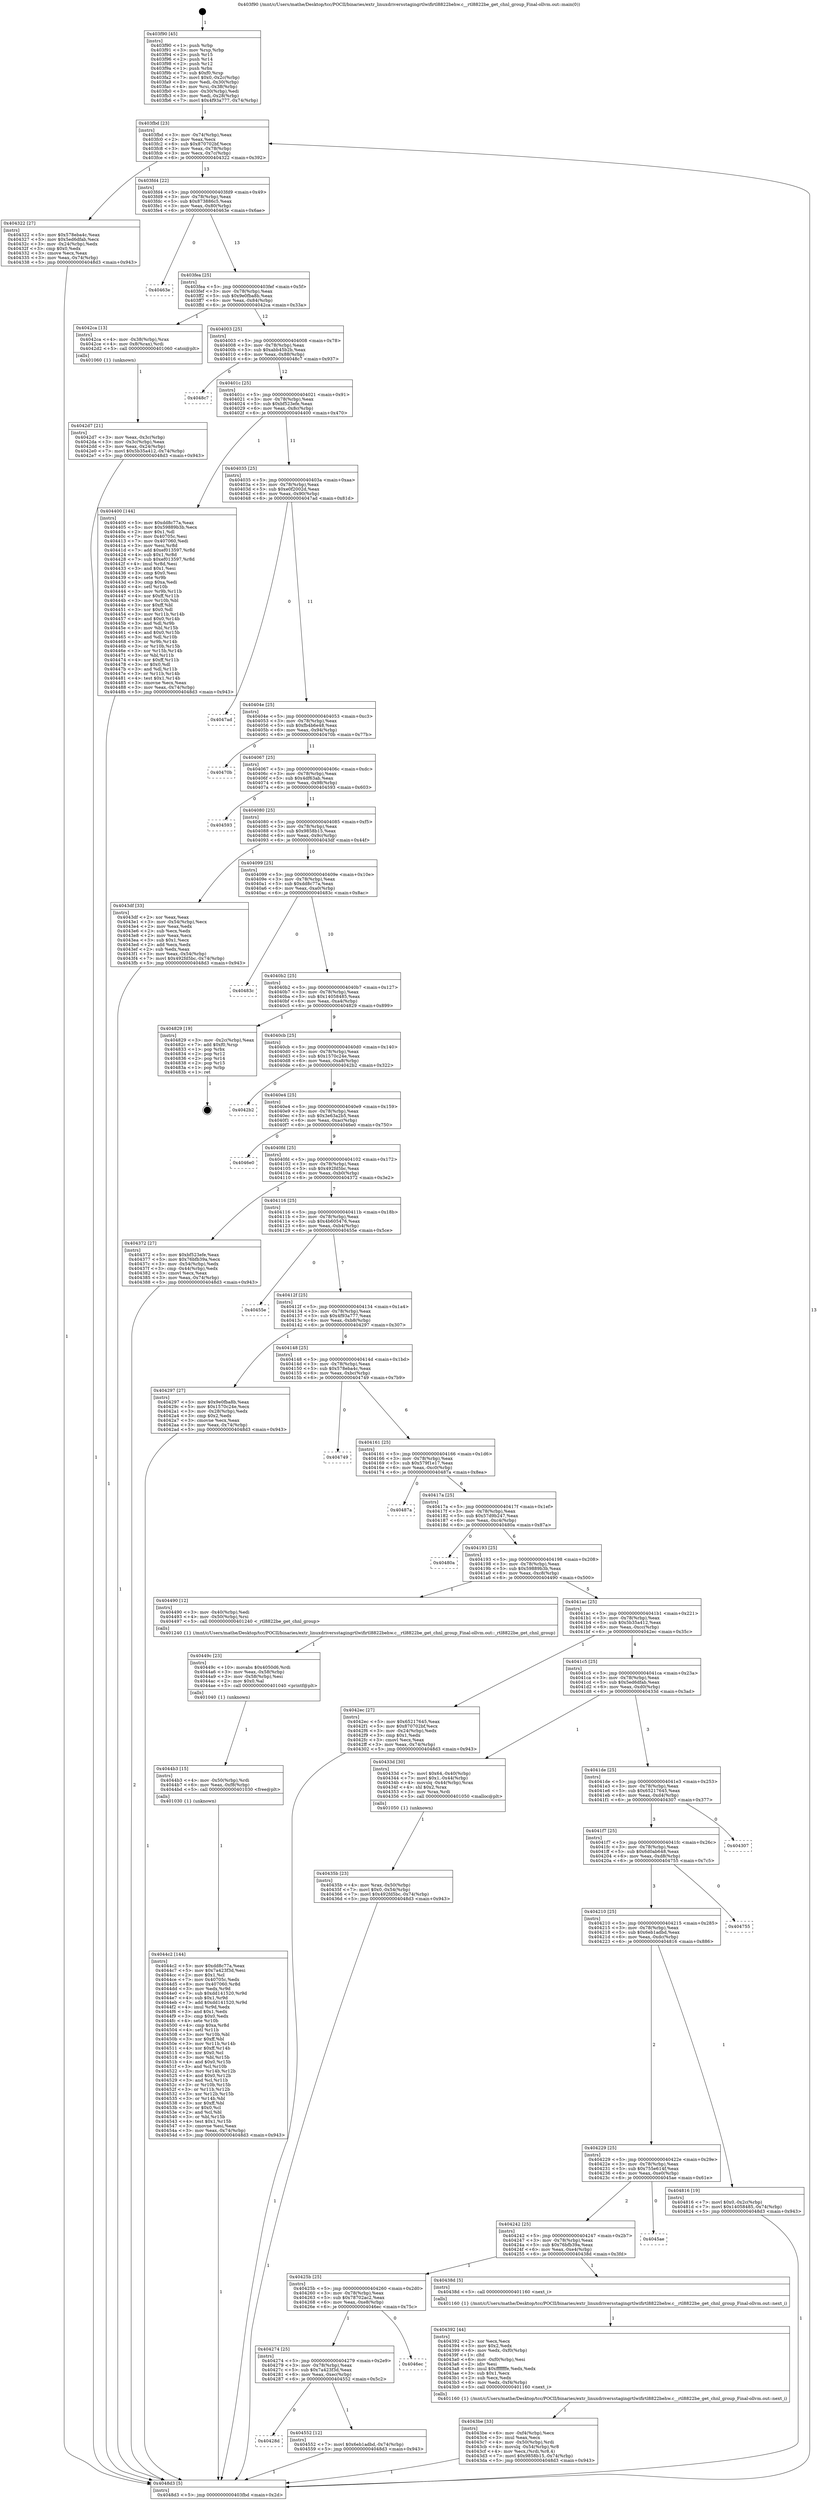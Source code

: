 digraph "0x403f90" {
  label = "0x403f90 (/mnt/c/Users/mathe/Desktop/tcc/POCII/binaries/extr_linuxdriversstagingrtlwifirtl8822behw.c__rtl8822be_get_chnl_group_Final-ollvm.out::main(0))"
  labelloc = "t"
  node[shape=record]

  Entry [label="",width=0.3,height=0.3,shape=circle,fillcolor=black,style=filled]
  "0x403fbd" [label="{
     0x403fbd [23]\l
     | [instrs]\l
     &nbsp;&nbsp;0x403fbd \<+3\>: mov -0x74(%rbp),%eax\l
     &nbsp;&nbsp;0x403fc0 \<+2\>: mov %eax,%ecx\l
     &nbsp;&nbsp;0x403fc2 \<+6\>: sub $0x870702bf,%ecx\l
     &nbsp;&nbsp;0x403fc8 \<+3\>: mov %eax,-0x78(%rbp)\l
     &nbsp;&nbsp;0x403fcb \<+3\>: mov %ecx,-0x7c(%rbp)\l
     &nbsp;&nbsp;0x403fce \<+6\>: je 0000000000404322 \<main+0x392\>\l
  }"]
  "0x404322" [label="{
     0x404322 [27]\l
     | [instrs]\l
     &nbsp;&nbsp;0x404322 \<+5\>: mov $0x578eba4c,%eax\l
     &nbsp;&nbsp;0x404327 \<+5\>: mov $0x5ed6dfab,%ecx\l
     &nbsp;&nbsp;0x40432c \<+3\>: mov -0x24(%rbp),%edx\l
     &nbsp;&nbsp;0x40432f \<+3\>: cmp $0x0,%edx\l
     &nbsp;&nbsp;0x404332 \<+3\>: cmove %ecx,%eax\l
     &nbsp;&nbsp;0x404335 \<+3\>: mov %eax,-0x74(%rbp)\l
     &nbsp;&nbsp;0x404338 \<+5\>: jmp 00000000004048d3 \<main+0x943\>\l
  }"]
  "0x403fd4" [label="{
     0x403fd4 [22]\l
     | [instrs]\l
     &nbsp;&nbsp;0x403fd4 \<+5\>: jmp 0000000000403fd9 \<main+0x49\>\l
     &nbsp;&nbsp;0x403fd9 \<+3\>: mov -0x78(%rbp),%eax\l
     &nbsp;&nbsp;0x403fdc \<+5\>: sub $0x873886c5,%eax\l
     &nbsp;&nbsp;0x403fe1 \<+3\>: mov %eax,-0x80(%rbp)\l
     &nbsp;&nbsp;0x403fe4 \<+6\>: je 000000000040463e \<main+0x6ae\>\l
  }"]
  Exit [label="",width=0.3,height=0.3,shape=circle,fillcolor=black,style=filled,peripheries=2]
  "0x40463e" [label="{
     0x40463e\l
  }", style=dashed]
  "0x403fea" [label="{
     0x403fea [25]\l
     | [instrs]\l
     &nbsp;&nbsp;0x403fea \<+5\>: jmp 0000000000403fef \<main+0x5f\>\l
     &nbsp;&nbsp;0x403fef \<+3\>: mov -0x78(%rbp),%eax\l
     &nbsp;&nbsp;0x403ff2 \<+5\>: sub $0x9e0fba8b,%eax\l
     &nbsp;&nbsp;0x403ff7 \<+6\>: mov %eax,-0x84(%rbp)\l
     &nbsp;&nbsp;0x403ffd \<+6\>: je 00000000004042ca \<main+0x33a\>\l
  }"]
  "0x40428d" [label="{
     0x40428d\l
  }", style=dashed]
  "0x4042ca" [label="{
     0x4042ca [13]\l
     | [instrs]\l
     &nbsp;&nbsp;0x4042ca \<+4\>: mov -0x38(%rbp),%rax\l
     &nbsp;&nbsp;0x4042ce \<+4\>: mov 0x8(%rax),%rdi\l
     &nbsp;&nbsp;0x4042d2 \<+5\>: call 0000000000401060 \<atoi@plt\>\l
     | [calls]\l
     &nbsp;&nbsp;0x401060 \{1\} (unknown)\l
  }"]
  "0x404003" [label="{
     0x404003 [25]\l
     | [instrs]\l
     &nbsp;&nbsp;0x404003 \<+5\>: jmp 0000000000404008 \<main+0x78\>\l
     &nbsp;&nbsp;0x404008 \<+3\>: mov -0x78(%rbp),%eax\l
     &nbsp;&nbsp;0x40400b \<+5\>: sub $0xabb45b2b,%eax\l
     &nbsp;&nbsp;0x404010 \<+6\>: mov %eax,-0x88(%rbp)\l
     &nbsp;&nbsp;0x404016 \<+6\>: je 00000000004048c7 \<main+0x937\>\l
  }"]
  "0x404552" [label="{
     0x404552 [12]\l
     | [instrs]\l
     &nbsp;&nbsp;0x404552 \<+7\>: movl $0x6eb1adbd,-0x74(%rbp)\l
     &nbsp;&nbsp;0x404559 \<+5\>: jmp 00000000004048d3 \<main+0x943\>\l
  }"]
  "0x4048c7" [label="{
     0x4048c7\l
  }", style=dashed]
  "0x40401c" [label="{
     0x40401c [25]\l
     | [instrs]\l
     &nbsp;&nbsp;0x40401c \<+5\>: jmp 0000000000404021 \<main+0x91\>\l
     &nbsp;&nbsp;0x404021 \<+3\>: mov -0x78(%rbp),%eax\l
     &nbsp;&nbsp;0x404024 \<+5\>: sub $0xbf523efe,%eax\l
     &nbsp;&nbsp;0x404029 \<+6\>: mov %eax,-0x8c(%rbp)\l
     &nbsp;&nbsp;0x40402f \<+6\>: je 0000000000404400 \<main+0x470\>\l
  }"]
  "0x404274" [label="{
     0x404274 [25]\l
     | [instrs]\l
     &nbsp;&nbsp;0x404274 \<+5\>: jmp 0000000000404279 \<main+0x2e9\>\l
     &nbsp;&nbsp;0x404279 \<+3\>: mov -0x78(%rbp),%eax\l
     &nbsp;&nbsp;0x40427c \<+5\>: sub $0x7a423f3d,%eax\l
     &nbsp;&nbsp;0x404281 \<+6\>: mov %eax,-0xec(%rbp)\l
     &nbsp;&nbsp;0x404287 \<+6\>: je 0000000000404552 \<main+0x5c2\>\l
  }"]
  "0x404400" [label="{
     0x404400 [144]\l
     | [instrs]\l
     &nbsp;&nbsp;0x404400 \<+5\>: mov $0xdd8c77a,%eax\l
     &nbsp;&nbsp;0x404405 \<+5\>: mov $0x59889b3b,%ecx\l
     &nbsp;&nbsp;0x40440a \<+2\>: mov $0x1,%dl\l
     &nbsp;&nbsp;0x40440c \<+7\>: mov 0x40705c,%esi\l
     &nbsp;&nbsp;0x404413 \<+7\>: mov 0x407060,%edi\l
     &nbsp;&nbsp;0x40441a \<+3\>: mov %esi,%r8d\l
     &nbsp;&nbsp;0x40441d \<+7\>: add $0xef013597,%r8d\l
     &nbsp;&nbsp;0x404424 \<+4\>: sub $0x1,%r8d\l
     &nbsp;&nbsp;0x404428 \<+7\>: sub $0xef013597,%r8d\l
     &nbsp;&nbsp;0x40442f \<+4\>: imul %r8d,%esi\l
     &nbsp;&nbsp;0x404433 \<+3\>: and $0x1,%esi\l
     &nbsp;&nbsp;0x404436 \<+3\>: cmp $0x0,%esi\l
     &nbsp;&nbsp;0x404439 \<+4\>: sete %r9b\l
     &nbsp;&nbsp;0x40443d \<+3\>: cmp $0xa,%edi\l
     &nbsp;&nbsp;0x404440 \<+4\>: setl %r10b\l
     &nbsp;&nbsp;0x404444 \<+3\>: mov %r9b,%r11b\l
     &nbsp;&nbsp;0x404447 \<+4\>: xor $0xff,%r11b\l
     &nbsp;&nbsp;0x40444b \<+3\>: mov %r10b,%bl\l
     &nbsp;&nbsp;0x40444e \<+3\>: xor $0xff,%bl\l
     &nbsp;&nbsp;0x404451 \<+3\>: xor $0x0,%dl\l
     &nbsp;&nbsp;0x404454 \<+3\>: mov %r11b,%r14b\l
     &nbsp;&nbsp;0x404457 \<+4\>: and $0x0,%r14b\l
     &nbsp;&nbsp;0x40445b \<+3\>: and %dl,%r9b\l
     &nbsp;&nbsp;0x40445e \<+3\>: mov %bl,%r15b\l
     &nbsp;&nbsp;0x404461 \<+4\>: and $0x0,%r15b\l
     &nbsp;&nbsp;0x404465 \<+3\>: and %dl,%r10b\l
     &nbsp;&nbsp;0x404468 \<+3\>: or %r9b,%r14b\l
     &nbsp;&nbsp;0x40446b \<+3\>: or %r10b,%r15b\l
     &nbsp;&nbsp;0x40446e \<+3\>: xor %r15b,%r14b\l
     &nbsp;&nbsp;0x404471 \<+3\>: or %bl,%r11b\l
     &nbsp;&nbsp;0x404474 \<+4\>: xor $0xff,%r11b\l
     &nbsp;&nbsp;0x404478 \<+3\>: or $0x0,%dl\l
     &nbsp;&nbsp;0x40447b \<+3\>: and %dl,%r11b\l
     &nbsp;&nbsp;0x40447e \<+3\>: or %r11b,%r14b\l
     &nbsp;&nbsp;0x404481 \<+4\>: test $0x1,%r14b\l
     &nbsp;&nbsp;0x404485 \<+3\>: cmovne %ecx,%eax\l
     &nbsp;&nbsp;0x404488 \<+3\>: mov %eax,-0x74(%rbp)\l
     &nbsp;&nbsp;0x40448b \<+5\>: jmp 00000000004048d3 \<main+0x943\>\l
  }"]
  "0x404035" [label="{
     0x404035 [25]\l
     | [instrs]\l
     &nbsp;&nbsp;0x404035 \<+5\>: jmp 000000000040403a \<main+0xaa\>\l
     &nbsp;&nbsp;0x40403a \<+3\>: mov -0x78(%rbp),%eax\l
     &nbsp;&nbsp;0x40403d \<+5\>: sub $0xe0f2002d,%eax\l
     &nbsp;&nbsp;0x404042 \<+6\>: mov %eax,-0x90(%rbp)\l
     &nbsp;&nbsp;0x404048 \<+6\>: je 00000000004047ad \<main+0x81d\>\l
  }"]
  "0x4046ec" [label="{
     0x4046ec\l
  }", style=dashed]
  "0x4047ad" [label="{
     0x4047ad\l
  }", style=dashed]
  "0x40404e" [label="{
     0x40404e [25]\l
     | [instrs]\l
     &nbsp;&nbsp;0x40404e \<+5\>: jmp 0000000000404053 \<main+0xc3\>\l
     &nbsp;&nbsp;0x404053 \<+3\>: mov -0x78(%rbp),%eax\l
     &nbsp;&nbsp;0x404056 \<+5\>: sub $0xfb4b6e48,%eax\l
     &nbsp;&nbsp;0x40405b \<+6\>: mov %eax,-0x94(%rbp)\l
     &nbsp;&nbsp;0x404061 \<+6\>: je 000000000040470b \<main+0x77b\>\l
  }"]
  "0x4044c2" [label="{
     0x4044c2 [144]\l
     | [instrs]\l
     &nbsp;&nbsp;0x4044c2 \<+5\>: mov $0xdd8c77a,%eax\l
     &nbsp;&nbsp;0x4044c7 \<+5\>: mov $0x7a423f3d,%esi\l
     &nbsp;&nbsp;0x4044cc \<+2\>: mov $0x1,%cl\l
     &nbsp;&nbsp;0x4044ce \<+7\>: mov 0x40705c,%edx\l
     &nbsp;&nbsp;0x4044d5 \<+8\>: mov 0x407060,%r8d\l
     &nbsp;&nbsp;0x4044dd \<+3\>: mov %edx,%r9d\l
     &nbsp;&nbsp;0x4044e0 \<+7\>: sub $0xdd141520,%r9d\l
     &nbsp;&nbsp;0x4044e7 \<+4\>: sub $0x1,%r9d\l
     &nbsp;&nbsp;0x4044eb \<+7\>: add $0xdd141520,%r9d\l
     &nbsp;&nbsp;0x4044f2 \<+4\>: imul %r9d,%edx\l
     &nbsp;&nbsp;0x4044f6 \<+3\>: and $0x1,%edx\l
     &nbsp;&nbsp;0x4044f9 \<+3\>: cmp $0x0,%edx\l
     &nbsp;&nbsp;0x4044fc \<+4\>: sete %r10b\l
     &nbsp;&nbsp;0x404500 \<+4\>: cmp $0xa,%r8d\l
     &nbsp;&nbsp;0x404504 \<+4\>: setl %r11b\l
     &nbsp;&nbsp;0x404508 \<+3\>: mov %r10b,%bl\l
     &nbsp;&nbsp;0x40450b \<+3\>: xor $0xff,%bl\l
     &nbsp;&nbsp;0x40450e \<+3\>: mov %r11b,%r14b\l
     &nbsp;&nbsp;0x404511 \<+4\>: xor $0xff,%r14b\l
     &nbsp;&nbsp;0x404515 \<+3\>: xor $0x0,%cl\l
     &nbsp;&nbsp;0x404518 \<+3\>: mov %bl,%r15b\l
     &nbsp;&nbsp;0x40451b \<+4\>: and $0x0,%r15b\l
     &nbsp;&nbsp;0x40451f \<+3\>: and %cl,%r10b\l
     &nbsp;&nbsp;0x404522 \<+3\>: mov %r14b,%r12b\l
     &nbsp;&nbsp;0x404525 \<+4\>: and $0x0,%r12b\l
     &nbsp;&nbsp;0x404529 \<+3\>: and %cl,%r11b\l
     &nbsp;&nbsp;0x40452c \<+3\>: or %r10b,%r15b\l
     &nbsp;&nbsp;0x40452f \<+3\>: or %r11b,%r12b\l
     &nbsp;&nbsp;0x404532 \<+3\>: xor %r12b,%r15b\l
     &nbsp;&nbsp;0x404535 \<+3\>: or %r14b,%bl\l
     &nbsp;&nbsp;0x404538 \<+3\>: xor $0xff,%bl\l
     &nbsp;&nbsp;0x40453b \<+3\>: or $0x0,%cl\l
     &nbsp;&nbsp;0x40453e \<+2\>: and %cl,%bl\l
     &nbsp;&nbsp;0x404540 \<+3\>: or %bl,%r15b\l
     &nbsp;&nbsp;0x404543 \<+4\>: test $0x1,%r15b\l
     &nbsp;&nbsp;0x404547 \<+3\>: cmovne %esi,%eax\l
     &nbsp;&nbsp;0x40454a \<+3\>: mov %eax,-0x74(%rbp)\l
     &nbsp;&nbsp;0x40454d \<+5\>: jmp 00000000004048d3 \<main+0x943\>\l
  }"]
  "0x40470b" [label="{
     0x40470b\l
  }", style=dashed]
  "0x404067" [label="{
     0x404067 [25]\l
     | [instrs]\l
     &nbsp;&nbsp;0x404067 \<+5\>: jmp 000000000040406c \<main+0xdc\>\l
     &nbsp;&nbsp;0x40406c \<+3\>: mov -0x78(%rbp),%eax\l
     &nbsp;&nbsp;0x40406f \<+5\>: sub $0x4df63ab,%eax\l
     &nbsp;&nbsp;0x404074 \<+6\>: mov %eax,-0x98(%rbp)\l
     &nbsp;&nbsp;0x40407a \<+6\>: je 0000000000404593 \<main+0x603\>\l
  }"]
  "0x4044b3" [label="{
     0x4044b3 [15]\l
     | [instrs]\l
     &nbsp;&nbsp;0x4044b3 \<+4\>: mov -0x50(%rbp),%rdi\l
     &nbsp;&nbsp;0x4044b7 \<+6\>: mov %eax,-0xf8(%rbp)\l
     &nbsp;&nbsp;0x4044bd \<+5\>: call 0000000000401030 \<free@plt\>\l
     | [calls]\l
     &nbsp;&nbsp;0x401030 \{1\} (unknown)\l
  }"]
  "0x404593" [label="{
     0x404593\l
  }", style=dashed]
  "0x404080" [label="{
     0x404080 [25]\l
     | [instrs]\l
     &nbsp;&nbsp;0x404080 \<+5\>: jmp 0000000000404085 \<main+0xf5\>\l
     &nbsp;&nbsp;0x404085 \<+3\>: mov -0x78(%rbp),%eax\l
     &nbsp;&nbsp;0x404088 \<+5\>: sub $0x9858b15,%eax\l
     &nbsp;&nbsp;0x40408d \<+6\>: mov %eax,-0x9c(%rbp)\l
     &nbsp;&nbsp;0x404093 \<+6\>: je 00000000004043df \<main+0x44f\>\l
  }"]
  "0x40449c" [label="{
     0x40449c [23]\l
     | [instrs]\l
     &nbsp;&nbsp;0x40449c \<+10\>: movabs $0x4050d6,%rdi\l
     &nbsp;&nbsp;0x4044a6 \<+3\>: mov %eax,-0x58(%rbp)\l
     &nbsp;&nbsp;0x4044a9 \<+3\>: mov -0x58(%rbp),%esi\l
     &nbsp;&nbsp;0x4044ac \<+2\>: mov $0x0,%al\l
     &nbsp;&nbsp;0x4044ae \<+5\>: call 0000000000401040 \<printf@plt\>\l
     | [calls]\l
     &nbsp;&nbsp;0x401040 \{1\} (unknown)\l
  }"]
  "0x4043df" [label="{
     0x4043df [33]\l
     | [instrs]\l
     &nbsp;&nbsp;0x4043df \<+2\>: xor %eax,%eax\l
     &nbsp;&nbsp;0x4043e1 \<+3\>: mov -0x54(%rbp),%ecx\l
     &nbsp;&nbsp;0x4043e4 \<+2\>: mov %eax,%edx\l
     &nbsp;&nbsp;0x4043e6 \<+2\>: sub %ecx,%edx\l
     &nbsp;&nbsp;0x4043e8 \<+2\>: mov %eax,%ecx\l
     &nbsp;&nbsp;0x4043ea \<+3\>: sub $0x1,%ecx\l
     &nbsp;&nbsp;0x4043ed \<+2\>: add %ecx,%edx\l
     &nbsp;&nbsp;0x4043ef \<+2\>: sub %edx,%eax\l
     &nbsp;&nbsp;0x4043f1 \<+3\>: mov %eax,-0x54(%rbp)\l
     &nbsp;&nbsp;0x4043f4 \<+7\>: movl $0x492fd5bc,-0x74(%rbp)\l
     &nbsp;&nbsp;0x4043fb \<+5\>: jmp 00000000004048d3 \<main+0x943\>\l
  }"]
  "0x404099" [label="{
     0x404099 [25]\l
     | [instrs]\l
     &nbsp;&nbsp;0x404099 \<+5\>: jmp 000000000040409e \<main+0x10e\>\l
     &nbsp;&nbsp;0x40409e \<+3\>: mov -0x78(%rbp),%eax\l
     &nbsp;&nbsp;0x4040a1 \<+5\>: sub $0xdd8c77a,%eax\l
     &nbsp;&nbsp;0x4040a6 \<+6\>: mov %eax,-0xa0(%rbp)\l
     &nbsp;&nbsp;0x4040ac \<+6\>: je 000000000040483c \<main+0x8ac\>\l
  }"]
  "0x4043be" [label="{
     0x4043be [33]\l
     | [instrs]\l
     &nbsp;&nbsp;0x4043be \<+6\>: mov -0xf4(%rbp),%ecx\l
     &nbsp;&nbsp;0x4043c4 \<+3\>: imul %eax,%ecx\l
     &nbsp;&nbsp;0x4043c7 \<+4\>: mov -0x50(%rbp),%rdi\l
     &nbsp;&nbsp;0x4043cb \<+4\>: movslq -0x54(%rbp),%r8\l
     &nbsp;&nbsp;0x4043cf \<+4\>: mov %ecx,(%rdi,%r8,4)\l
     &nbsp;&nbsp;0x4043d3 \<+7\>: movl $0x9858b15,-0x74(%rbp)\l
     &nbsp;&nbsp;0x4043da \<+5\>: jmp 00000000004048d3 \<main+0x943\>\l
  }"]
  "0x40483c" [label="{
     0x40483c\l
  }", style=dashed]
  "0x4040b2" [label="{
     0x4040b2 [25]\l
     | [instrs]\l
     &nbsp;&nbsp;0x4040b2 \<+5\>: jmp 00000000004040b7 \<main+0x127\>\l
     &nbsp;&nbsp;0x4040b7 \<+3\>: mov -0x78(%rbp),%eax\l
     &nbsp;&nbsp;0x4040ba \<+5\>: sub $0x14058485,%eax\l
     &nbsp;&nbsp;0x4040bf \<+6\>: mov %eax,-0xa4(%rbp)\l
     &nbsp;&nbsp;0x4040c5 \<+6\>: je 0000000000404829 \<main+0x899\>\l
  }"]
  "0x404392" [label="{
     0x404392 [44]\l
     | [instrs]\l
     &nbsp;&nbsp;0x404392 \<+2\>: xor %ecx,%ecx\l
     &nbsp;&nbsp;0x404394 \<+5\>: mov $0x2,%edx\l
     &nbsp;&nbsp;0x404399 \<+6\>: mov %edx,-0xf0(%rbp)\l
     &nbsp;&nbsp;0x40439f \<+1\>: cltd\l
     &nbsp;&nbsp;0x4043a0 \<+6\>: mov -0xf0(%rbp),%esi\l
     &nbsp;&nbsp;0x4043a6 \<+2\>: idiv %esi\l
     &nbsp;&nbsp;0x4043a8 \<+6\>: imul $0xfffffffe,%edx,%edx\l
     &nbsp;&nbsp;0x4043ae \<+3\>: sub $0x1,%ecx\l
     &nbsp;&nbsp;0x4043b1 \<+2\>: sub %ecx,%edx\l
     &nbsp;&nbsp;0x4043b3 \<+6\>: mov %edx,-0xf4(%rbp)\l
     &nbsp;&nbsp;0x4043b9 \<+5\>: call 0000000000401160 \<next_i\>\l
     | [calls]\l
     &nbsp;&nbsp;0x401160 \{1\} (/mnt/c/Users/mathe/Desktop/tcc/POCII/binaries/extr_linuxdriversstagingrtlwifirtl8822behw.c__rtl8822be_get_chnl_group_Final-ollvm.out::next_i)\l
  }"]
  "0x404829" [label="{
     0x404829 [19]\l
     | [instrs]\l
     &nbsp;&nbsp;0x404829 \<+3\>: mov -0x2c(%rbp),%eax\l
     &nbsp;&nbsp;0x40482c \<+7\>: add $0xf0,%rsp\l
     &nbsp;&nbsp;0x404833 \<+1\>: pop %rbx\l
     &nbsp;&nbsp;0x404834 \<+2\>: pop %r12\l
     &nbsp;&nbsp;0x404836 \<+2\>: pop %r14\l
     &nbsp;&nbsp;0x404838 \<+2\>: pop %r15\l
     &nbsp;&nbsp;0x40483a \<+1\>: pop %rbp\l
     &nbsp;&nbsp;0x40483b \<+1\>: ret\l
  }"]
  "0x4040cb" [label="{
     0x4040cb [25]\l
     | [instrs]\l
     &nbsp;&nbsp;0x4040cb \<+5\>: jmp 00000000004040d0 \<main+0x140\>\l
     &nbsp;&nbsp;0x4040d0 \<+3\>: mov -0x78(%rbp),%eax\l
     &nbsp;&nbsp;0x4040d3 \<+5\>: sub $0x1570c24e,%eax\l
     &nbsp;&nbsp;0x4040d8 \<+6\>: mov %eax,-0xa8(%rbp)\l
     &nbsp;&nbsp;0x4040de \<+6\>: je 00000000004042b2 \<main+0x322\>\l
  }"]
  "0x40425b" [label="{
     0x40425b [25]\l
     | [instrs]\l
     &nbsp;&nbsp;0x40425b \<+5\>: jmp 0000000000404260 \<main+0x2d0\>\l
     &nbsp;&nbsp;0x404260 \<+3\>: mov -0x78(%rbp),%eax\l
     &nbsp;&nbsp;0x404263 \<+5\>: sub $0x78702ac2,%eax\l
     &nbsp;&nbsp;0x404268 \<+6\>: mov %eax,-0xe8(%rbp)\l
     &nbsp;&nbsp;0x40426e \<+6\>: je 00000000004046ec \<main+0x75c\>\l
  }"]
  "0x4042b2" [label="{
     0x4042b2\l
  }", style=dashed]
  "0x4040e4" [label="{
     0x4040e4 [25]\l
     | [instrs]\l
     &nbsp;&nbsp;0x4040e4 \<+5\>: jmp 00000000004040e9 \<main+0x159\>\l
     &nbsp;&nbsp;0x4040e9 \<+3\>: mov -0x78(%rbp),%eax\l
     &nbsp;&nbsp;0x4040ec \<+5\>: sub $0x3e63a2b5,%eax\l
     &nbsp;&nbsp;0x4040f1 \<+6\>: mov %eax,-0xac(%rbp)\l
     &nbsp;&nbsp;0x4040f7 \<+6\>: je 00000000004046e0 \<main+0x750\>\l
  }"]
  "0x40438d" [label="{
     0x40438d [5]\l
     | [instrs]\l
     &nbsp;&nbsp;0x40438d \<+5\>: call 0000000000401160 \<next_i\>\l
     | [calls]\l
     &nbsp;&nbsp;0x401160 \{1\} (/mnt/c/Users/mathe/Desktop/tcc/POCII/binaries/extr_linuxdriversstagingrtlwifirtl8822behw.c__rtl8822be_get_chnl_group_Final-ollvm.out::next_i)\l
  }"]
  "0x4046e0" [label="{
     0x4046e0\l
  }", style=dashed]
  "0x4040fd" [label="{
     0x4040fd [25]\l
     | [instrs]\l
     &nbsp;&nbsp;0x4040fd \<+5\>: jmp 0000000000404102 \<main+0x172\>\l
     &nbsp;&nbsp;0x404102 \<+3\>: mov -0x78(%rbp),%eax\l
     &nbsp;&nbsp;0x404105 \<+5\>: sub $0x492fd5bc,%eax\l
     &nbsp;&nbsp;0x40410a \<+6\>: mov %eax,-0xb0(%rbp)\l
     &nbsp;&nbsp;0x404110 \<+6\>: je 0000000000404372 \<main+0x3e2\>\l
  }"]
  "0x404242" [label="{
     0x404242 [25]\l
     | [instrs]\l
     &nbsp;&nbsp;0x404242 \<+5\>: jmp 0000000000404247 \<main+0x2b7\>\l
     &nbsp;&nbsp;0x404247 \<+3\>: mov -0x78(%rbp),%eax\l
     &nbsp;&nbsp;0x40424a \<+5\>: sub $0x76bfb39a,%eax\l
     &nbsp;&nbsp;0x40424f \<+6\>: mov %eax,-0xe4(%rbp)\l
     &nbsp;&nbsp;0x404255 \<+6\>: je 000000000040438d \<main+0x3fd\>\l
  }"]
  "0x404372" [label="{
     0x404372 [27]\l
     | [instrs]\l
     &nbsp;&nbsp;0x404372 \<+5\>: mov $0xbf523efe,%eax\l
     &nbsp;&nbsp;0x404377 \<+5\>: mov $0x76bfb39a,%ecx\l
     &nbsp;&nbsp;0x40437c \<+3\>: mov -0x54(%rbp),%edx\l
     &nbsp;&nbsp;0x40437f \<+3\>: cmp -0x44(%rbp),%edx\l
     &nbsp;&nbsp;0x404382 \<+3\>: cmovl %ecx,%eax\l
     &nbsp;&nbsp;0x404385 \<+3\>: mov %eax,-0x74(%rbp)\l
     &nbsp;&nbsp;0x404388 \<+5\>: jmp 00000000004048d3 \<main+0x943\>\l
  }"]
  "0x404116" [label="{
     0x404116 [25]\l
     | [instrs]\l
     &nbsp;&nbsp;0x404116 \<+5\>: jmp 000000000040411b \<main+0x18b\>\l
     &nbsp;&nbsp;0x40411b \<+3\>: mov -0x78(%rbp),%eax\l
     &nbsp;&nbsp;0x40411e \<+5\>: sub $0x4b605476,%eax\l
     &nbsp;&nbsp;0x404123 \<+6\>: mov %eax,-0xb4(%rbp)\l
     &nbsp;&nbsp;0x404129 \<+6\>: je 000000000040455e \<main+0x5ce\>\l
  }"]
  "0x4045ae" [label="{
     0x4045ae\l
  }", style=dashed]
  "0x40455e" [label="{
     0x40455e\l
  }", style=dashed]
  "0x40412f" [label="{
     0x40412f [25]\l
     | [instrs]\l
     &nbsp;&nbsp;0x40412f \<+5\>: jmp 0000000000404134 \<main+0x1a4\>\l
     &nbsp;&nbsp;0x404134 \<+3\>: mov -0x78(%rbp),%eax\l
     &nbsp;&nbsp;0x404137 \<+5\>: sub $0x4f93a777,%eax\l
     &nbsp;&nbsp;0x40413c \<+6\>: mov %eax,-0xb8(%rbp)\l
     &nbsp;&nbsp;0x404142 \<+6\>: je 0000000000404297 \<main+0x307\>\l
  }"]
  "0x404229" [label="{
     0x404229 [25]\l
     | [instrs]\l
     &nbsp;&nbsp;0x404229 \<+5\>: jmp 000000000040422e \<main+0x29e\>\l
     &nbsp;&nbsp;0x40422e \<+3\>: mov -0x78(%rbp),%eax\l
     &nbsp;&nbsp;0x404231 \<+5\>: sub $0x755e614f,%eax\l
     &nbsp;&nbsp;0x404236 \<+6\>: mov %eax,-0xe0(%rbp)\l
     &nbsp;&nbsp;0x40423c \<+6\>: je 00000000004045ae \<main+0x61e\>\l
  }"]
  "0x404297" [label="{
     0x404297 [27]\l
     | [instrs]\l
     &nbsp;&nbsp;0x404297 \<+5\>: mov $0x9e0fba8b,%eax\l
     &nbsp;&nbsp;0x40429c \<+5\>: mov $0x1570c24e,%ecx\l
     &nbsp;&nbsp;0x4042a1 \<+3\>: mov -0x28(%rbp),%edx\l
     &nbsp;&nbsp;0x4042a4 \<+3\>: cmp $0x2,%edx\l
     &nbsp;&nbsp;0x4042a7 \<+3\>: cmovne %ecx,%eax\l
     &nbsp;&nbsp;0x4042aa \<+3\>: mov %eax,-0x74(%rbp)\l
     &nbsp;&nbsp;0x4042ad \<+5\>: jmp 00000000004048d3 \<main+0x943\>\l
  }"]
  "0x404148" [label="{
     0x404148 [25]\l
     | [instrs]\l
     &nbsp;&nbsp;0x404148 \<+5\>: jmp 000000000040414d \<main+0x1bd\>\l
     &nbsp;&nbsp;0x40414d \<+3\>: mov -0x78(%rbp),%eax\l
     &nbsp;&nbsp;0x404150 \<+5\>: sub $0x578eba4c,%eax\l
     &nbsp;&nbsp;0x404155 \<+6\>: mov %eax,-0xbc(%rbp)\l
     &nbsp;&nbsp;0x40415b \<+6\>: je 0000000000404749 \<main+0x7b9\>\l
  }"]
  "0x4048d3" [label="{
     0x4048d3 [5]\l
     | [instrs]\l
     &nbsp;&nbsp;0x4048d3 \<+5\>: jmp 0000000000403fbd \<main+0x2d\>\l
  }"]
  "0x403f90" [label="{
     0x403f90 [45]\l
     | [instrs]\l
     &nbsp;&nbsp;0x403f90 \<+1\>: push %rbp\l
     &nbsp;&nbsp;0x403f91 \<+3\>: mov %rsp,%rbp\l
     &nbsp;&nbsp;0x403f94 \<+2\>: push %r15\l
     &nbsp;&nbsp;0x403f96 \<+2\>: push %r14\l
     &nbsp;&nbsp;0x403f98 \<+2\>: push %r12\l
     &nbsp;&nbsp;0x403f9a \<+1\>: push %rbx\l
     &nbsp;&nbsp;0x403f9b \<+7\>: sub $0xf0,%rsp\l
     &nbsp;&nbsp;0x403fa2 \<+7\>: movl $0x0,-0x2c(%rbp)\l
     &nbsp;&nbsp;0x403fa9 \<+3\>: mov %edi,-0x30(%rbp)\l
     &nbsp;&nbsp;0x403fac \<+4\>: mov %rsi,-0x38(%rbp)\l
     &nbsp;&nbsp;0x403fb0 \<+3\>: mov -0x30(%rbp),%edi\l
     &nbsp;&nbsp;0x403fb3 \<+3\>: mov %edi,-0x28(%rbp)\l
     &nbsp;&nbsp;0x403fb6 \<+7\>: movl $0x4f93a777,-0x74(%rbp)\l
  }"]
  "0x4042d7" [label="{
     0x4042d7 [21]\l
     | [instrs]\l
     &nbsp;&nbsp;0x4042d7 \<+3\>: mov %eax,-0x3c(%rbp)\l
     &nbsp;&nbsp;0x4042da \<+3\>: mov -0x3c(%rbp),%eax\l
     &nbsp;&nbsp;0x4042dd \<+3\>: mov %eax,-0x24(%rbp)\l
     &nbsp;&nbsp;0x4042e0 \<+7\>: movl $0x5b35a412,-0x74(%rbp)\l
     &nbsp;&nbsp;0x4042e7 \<+5\>: jmp 00000000004048d3 \<main+0x943\>\l
  }"]
  "0x404816" [label="{
     0x404816 [19]\l
     | [instrs]\l
     &nbsp;&nbsp;0x404816 \<+7\>: movl $0x0,-0x2c(%rbp)\l
     &nbsp;&nbsp;0x40481d \<+7\>: movl $0x14058485,-0x74(%rbp)\l
     &nbsp;&nbsp;0x404824 \<+5\>: jmp 00000000004048d3 \<main+0x943\>\l
  }"]
  "0x404749" [label="{
     0x404749\l
  }", style=dashed]
  "0x404161" [label="{
     0x404161 [25]\l
     | [instrs]\l
     &nbsp;&nbsp;0x404161 \<+5\>: jmp 0000000000404166 \<main+0x1d6\>\l
     &nbsp;&nbsp;0x404166 \<+3\>: mov -0x78(%rbp),%eax\l
     &nbsp;&nbsp;0x404169 \<+5\>: sub $0x579f1e17,%eax\l
     &nbsp;&nbsp;0x40416e \<+6\>: mov %eax,-0xc0(%rbp)\l
     &nbsp;&nbsp;0x404174 \<+6\>: je 000000000040487a \<main+0x8ea\>\l
  }"]
  "0x404210" [label="{
     0x404210 [25]\l
     | [instrs]\l
     &nbsp;&nbsp;0x404210 \<+5\>: jmp 0000000000404215 \<main+0x285\>\l
     &nbsp;&nbsp;0x404215 \<+3\>: mov -0x78(%rbp),%eax\l
     &nbsp;&nbsp;0x404218 \<+5\>: sub $0x6eb1adbd,%eax\l
     &nbsp;&nbsp;0x40421d \<+6\>: mov %eax,-0xdc(%rbp)\l
     &nbsp;&nbsp;0x404223 \<+6\>: je 0000000000404816 \<main+0x886\>\l
  }"]
  "0x40487a" [label="{
     0x40487a\l
  }", style=dashed]
  "0x40417a" [label="{
     0x40417a [25]\l
     | [instrs]\l
     &nbsp;&nbsp;0x40417a \<+5\>: jmp 000000000040417f \<main+0x1ef\>\l
     &nbsp;&nbsp;0x40417f \<+3\>: mov -0x78(%rbp),%eax\l
     &nbsp;&nbsp;0x404182 \<+5\>: sub $0x57d9b247,%eax\l
     &nbsp;&nbsp;0x404187 \<+6\>: mov %eax,-0xc4(%rbp)\l
     &nbsp;&nbsp;0x40418d \<+6\>: je 000000000040480a \<main+0x87a\>\l
  }"]
  "0x404755" [label="{
     0x404755\l
  }", style=dashed]
  "0x40480a" [label="{
     0x40480a\l
  }", style=dashed]
  "0x404193" [label="{
     0x404193 [25]\l
     | [instrs]\l
     &nbsp;&nbsp;0x404193 \<+5\>: jmp 0000000000404198 \<main+0x208\>\l
     &nbsp;&nbsp;0x404198 \<+3\>: mov -0x78(%rbp),%eax\l
     &nbsp;&nbsp;0x40419b \<+5\>: sub $0x59889b3b,%eax\l
     &nbsp;&nbsp;0x4041a0 \<+6\>: mov %eax,-0xc8(%rbp)\l
     &nbsp;&nbsp;0x4041a6 \<+6\>: je 0000000000404490 \<main+0x500\>\l
  }"]
  "0x4041f7" [label="{
     0x4041f7 [25]\l
     | [instrs]\l
     &nbsp;&nbsp;0x4041f7 \<+5\>: jmp 00000000004041fc \<main+0x26c\>\l
     &nbsp;&nbsp;0x4041fc \<+3\>: mov -0x78(%rbp),%eax\l
     &nbsp;&nbsp;0x4041ff \<+5\>: sub $0x6d0ab648,%eax\l
     &nbsp;&nbsp;0x404204 \<+6\>: mov %eax,-0xd8(%rbp)\l
     &nbsp;&nbsp;0x40420a \<+6\>: je 0000000000404755 \<main+0x7c5\>\l
  }"]
  "0x404490" [label="{
     0x404490 [12]\l
     | [instrs]\l
     &nbsp;&nbsp;0x404490 \<+3\>: mov -0x40(%rbp),%edi\l
     &nbsp;&nbsp;0x404493 \<+4\>: mov -0x50(%rbp),%rsi\l
     &nbsp;&nbsp;0x404497 \<+5\>: call 0000000000401240 \<_rtl8822be_get_chnl_group\>\l
     | [calls]\l
     &nbsp;&nbsp;0x401240 \{1\} (/mnt/c/Users/mathe/Desktop/tcc/POCII/binaries/extr_linuxdriversstagingrtlwifirtl8822behw.c__rtl8822be_get_chnl_group_Final-ollvm.out::_rtl8822be_get_chnl_group)\l
  }"]
  "0x4041ac" [label="{
     0x4041ac [25]\l
     | [instrs]\l
     &nbsp;&nbsp;0x4041ac \<+5\>: jmp 00000000004041b1 \<main+0x221\>\l
     &nbsp;&nbsp;0x4041b1 \<+3\>: mov -0x78(%rbp),%eax\l
     &nbsp;&nbsp;0x4041b4 \<+5\>: sub $0x5b35a412,%eax\l
     &nbsp;&nbsp;0x4041b9 \<+6\>: mov %eax,-0xcc(%rbp)\l
     &nbsp;&nbsp;0x4041bf \<+6\>: je 00000000004042ec \<main+0x35c\>\l
  }"]
  "0x404307" [label="{
     0x404307\l
  }", style=dashed]
  "0x4042ec" [label="{
     0x4042ec [27]\l
     | [instrs]\l
     &nbsp;&nbsp;0x4042ec \<+5\>: mov $0x65217645,%eax\l
     &nbsp;&nbsp;0x4042f1 \<+5\>: mov $0x870702bf,%ecx\l
     &nbsp;&nbsp;0x4042f6 \<+3\>: mov -0x24(%rbp),%edx\l
     &nbsp;&nbsp;0x4042f9 \<+3\>: cmp $0x1,%edx\l
     &nbsp;&nbsp;0x4042fc \<+3\>: cmovl %ecx,%eax\l
     &nbsp;&nbsp;0x4042ff \<+3\>: mov %eax,-0x74(%rbp)\l
     &nbsp;&nbsp;0x404302 \<+5\>: jmp 00000000004048d3 \<main+0x943\>\l
  }"]
  "0x4041c5" [label="{
     0x4041c5 [25]\l
     | [instrs]\l
     &nbsp;&nbsp;0x4041c5 \<+5\>: jmp 00000000004041ca \<main+0x23a\>\l
     &nbsp;&nbsp;0x4041ca \<+3\>: mov -0x78(%rbp),%eax\l
     &nbsp;&nbsp;0x4041cd \<+5\>: sub $0x5ed6dfab,%eax\l
     &nbsp;&nbsp;0x4041d2 \<+6\>: mov %eax,-0xd0(%rbp)\l
     &nbsp;&nbsp;0x4041d8 \<+6\>: je 000000000040433d \<main+0x3ad\>\l
  }"]
  "0x40435b" [label="{
     0x40435b [23]\l
     | [instrs]\l
     &nbsp;&nbsp;0x40435b \<+4\>: mov %rax,-0x50(%rbp)\l
     &nbsp;&nbsp;0x40435f \<+7\>: movl $0x0,-0x54(%rbp)\l
     &nbsp;&nbsp;0x404366 \<+7\>: movl $0x492fd5bc,-0x74(%rbp)\l
     &nbsp;&nbsp;0x40436d \<+5\>: jmp 00000000004048d3 \<main+0x943\>\l
  }"]
  "0x40433d" [label="{
     0x40433d [30]\l
     | [instrs]\l
     &nbsp;&nbsp;0x40433d \<+7\>: movl $0x64,-0x40(%rbp)\l
     &nbsp;&nbsp;0x404344 \<+7\>: movl $0x1,-0x44(%rbp)\l
     &nbsp;&nbsp;0x40434b \<+4\>: movslq -0x44(%rbp),%rax\l
     &nbsp;&nbsp;0x40434f \<+4\>: shl $0x2,%rax\l
     &nbsp;&nbsp;0x404353 \<+3\>: mov %rax,%rdi\l
     &nbsp;&nbsp;0x404356 \<+5\>: call 0000000000401050 \<malloc@plt\>\l
     | [calls]\l
     &nbsp;&nbsp;0x401050 \{1\} (unknown)\l
  }"]
  "0x4041de" [label="{
     0x4041de [25]\l
     | [instrs]\l
     &nbsp;&nbsp;0x4041de \<+5\>: jmp 00000000004041e3 \<main+0x253\>\l
     &nbsp;&nbsp;0x4041e3 \<+3\>: mov -0x78(%rbp),%eax\l
     &nbsp;&nbsp;0x4041e6 \<+5\>: sub $0x65217645,%eax\l
     &nbsp;&nbsp;0x4041eb \<+6\>: mov %eax,-0xd4(%rbp)\l
     &nbsp;&nbsp;0x4041f1 \<+6\>: je 0000000000404307 \<main+0x377\>\l
  }"]
  Entry -> "0x403f90" [label=" 1"]
  "0x403fbd" -> "0x404322" [label=" 1"]
  "0x403fbd" -> "0x403fd4" [label=" 13"]
  "0x404829" -> Exit [label=" 1"]
  "0x403fd4" -> "0x40463e" [label=" 0"]
  "0x403fd4" -> "0x403fea" [label=" 13"]
  "0x404816" -> "0x4048d3" [label=" 1"]
  "0x403fea" -> "0x4042ca" [label=" 1"]
  "0x403fea" -> "0x404003" [label=" 12"]
  "0x404552" -> "0x4048d3" [label=" 1"]
  "0x404003" -> "0x4048c7" [label=" 0"]
  "0x404003" -> "0x40401c" [label=" 12"]
  "0x404274" -> "0x40428d" [label=" 0"]
  "0x40401c" -> "0x404400" [label=" 1"]
  "0x40401c" -> "0x404035" [label=" 11"]
  "0x404274" -> "0x404552" [label=" 1"]
  "0x404035" -> "0x4047ad" [label=" 0"]
  "0x404035" -> "0x40404e" [label=" 11"]
  "0x40425b" -> "0x404274" [label=" 1"]
  "0x40404e" -> "0x40470b" [label=" 0"]
  "0x40404e" -> "0x404067" [label=" 11"]
  "0x40425b" -> "0x4046ec" [label=" 0"]
  "0x404067" -> "0x404593" [label=" 0"]
  "0x404067" -> "0x404080" [label=" 11"]
  "0x4044c2" -> "0x4048d3" [label=" 1"]
  "0x404080" -> "0x4043df" [label=" 1"]
  "0x404080" -> "0x404099" [label=" 10"]
  "0x4044b3" -> "0x4044c2" [label=" 1"]
  "0x404099" -> "0x40483c" [label=" 0"]
  "0x404099" -> "0x4040b2" [label=" 10"]
  "0x40449c" -> "0x4044b3" [label=" 1"]
  "0x4040b2" -> "0x404829" [label=" 1"]
  "0x4040b2" -> "0x4040cb" [label=" 9"]
  "0x404490" -> "0x40449c" [label=" 1"]
  "0x4040cb" -> "0x4042b2" [label=" 0"]
  "0x4040cb" -> "0x4040e4" [label=" 9"]
  "0x404400" -> "0x4048d3" [label=" 1"]
  "0x4040e4" -> "0x4046e0" [label=" 0"]
  "0x4040e4" -> "0x4040fd" [label=" 9"]
  "0x4043df" -> "0x4048d3" [label=" 1"]
  "0x4040fd" -> "0x404372" [label=" 2"]
  "0x4040fd" -> "0x404116" [label=" 7"]
  "0x404392" -> "0x4043be" [label=" 1"]
  "0x404116" -> "0x40455e" [label=" 0"]
  "0x404116" -> "0x40412f" [label=" 7"]
  "0x40438d" -> "0x404392" [label=" 1"]
  "0x40412f" -> "0x404297" [label=" 1"]
  "0x40412f" -> "0x404148" [label=" 6"]
  "0x404297" -> "0x4048d3" [label=" 1"]
  "0x403f90" -> "0x403fbd" [label=" 1"]
  "0x4048d3" -> "0x403fbd" [label=" 13"]
  "0x4042ca" -> "0x4042d7" [label=" 1"]
  "0x4042d7" -> "0x4048d3" [label=" 1"]
  "0x404242" -> "0x40438d" [label=" 1"]
  "0x404148" -> "0x404749" [label=" 0"]
  "0x404148" -> "0x404161" [label=" 6"]
  "0x4043be" -> "0x4048d3" [label=" 1"]
  "0x404161" -> "0x40487a" [label=" 0"]
  "0x404161" -> "0x40417a" [label=" 6"]
  "0x404229" -> "0x4045ae" [label=" 0"]
  "0x40417a" -> "0x40480a" [label=" 0"]
  "0x40417a" -> "0x404193" [label=" 6"]
  "0x404242" -> "0x40425b" [label=" 1"]
  "0x404193" -> "0x404490" [label=" 1"]
  "0x404193" -> "0x4041ac" [label=" 5"]
  "0x404210" -> "0x404816" [label=" 1"]
  "0x4041ac" -> "0x4042ec" [label=" 1"]
  "0x4041ac" -> "0x4041c5" [label=" 4"]
  "0x4042ec" -> "0x4048d3" [label=" 1"]
  "0x404322" -> "0x4048d3" [label=" 1"]
  "0x404229" -> "0x404242" [label=" 2"]
  "0x4041c5" -> "0x40433d" [label=" 1"]
  "0x4041c5" -> "0x4041de" [label=" 3"]
  "0x40433d" -> "0x40435b" [label=" 1"]
  "0x40435b" -> "0x4048d3" [label=" 1"]
  "0x404372" -> "0x4048d3" [label=" 2"]
  "0x4041f7" -> "0x404210" [label=" 3"]
  "0x4041de" -> "0x404307" [label=" 0"]
  "0x4041de" -> "0x4041f7" [label=" 3"]
  "0x404210" -> "0x404229" [label=" 2"]
  "0x4041f7" -> "0x404755" [label=" 0"]
}
